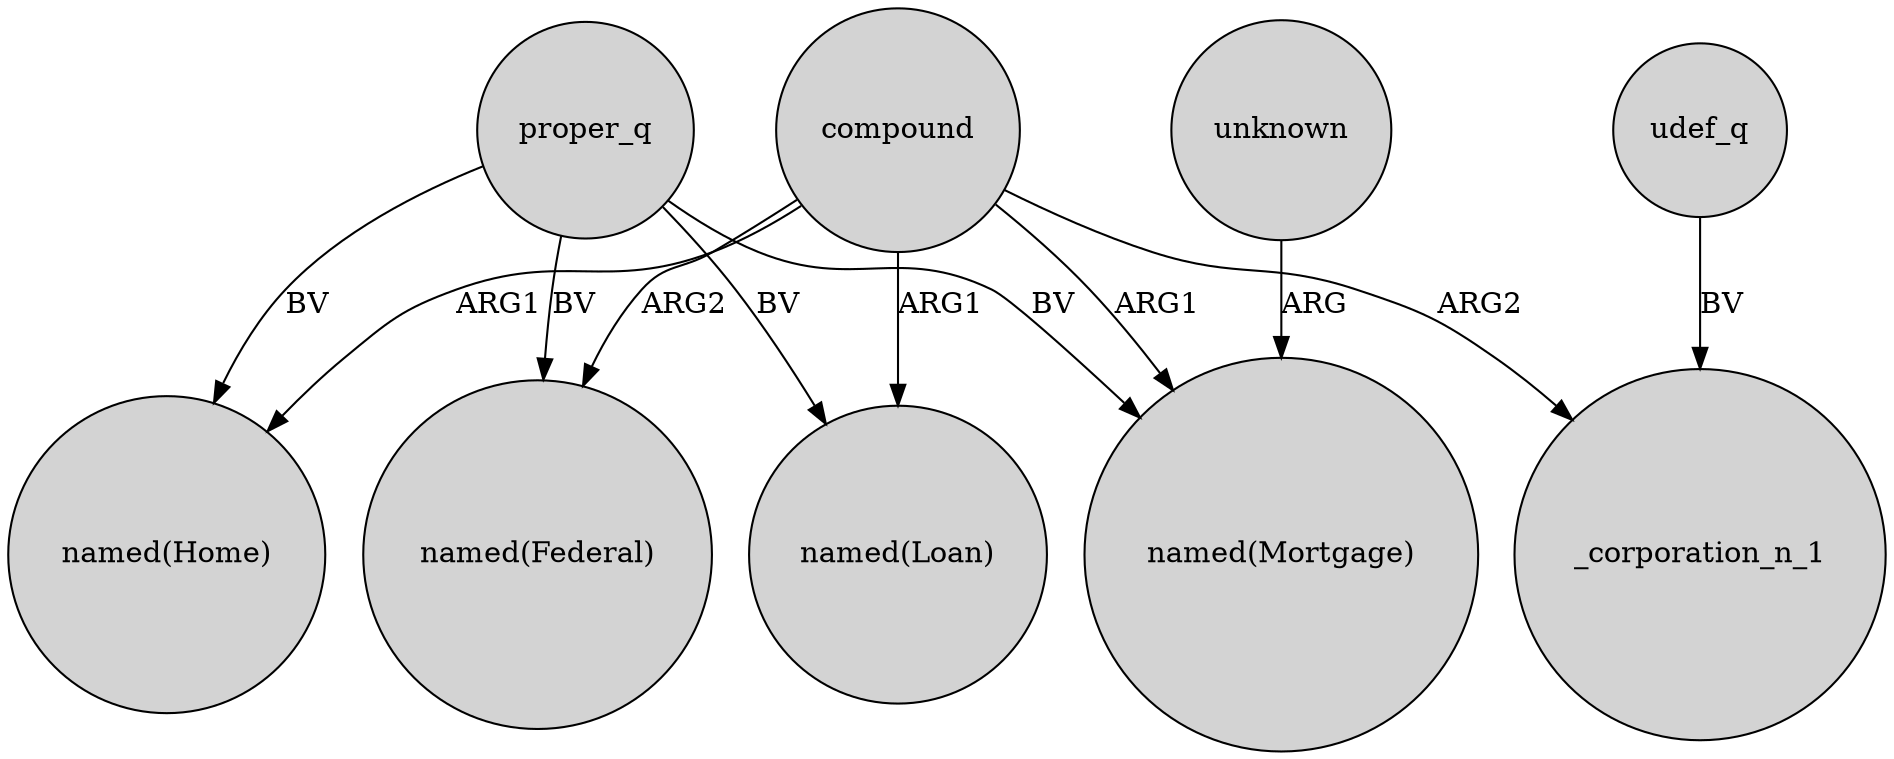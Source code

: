 digraph {
	node [shape=circle style=filled]
	compound -> "named(Home)" [label=ARG1]
	proper_q -> "named(Loan)" [label=BV]
	compound -> _corporation_n_1 [label=ARG2]
	compound -> "named(Loan)" [label=ARG1]
	compound -> "named(Mortgage)" [label=ARG1]
	udef_q -> _corporation_n_1 [label=BV]
	compound -> "named(Federal)" [label=ARG2]
	proper_q -> "named(Mortgage)" [label=BV]
	proper_q -> "named(Home)" [label=BV]
	unknown -> "named(Mortgage)" [label=ARG]
	proper_q -> "named(Federal)" [label=BV]
}
